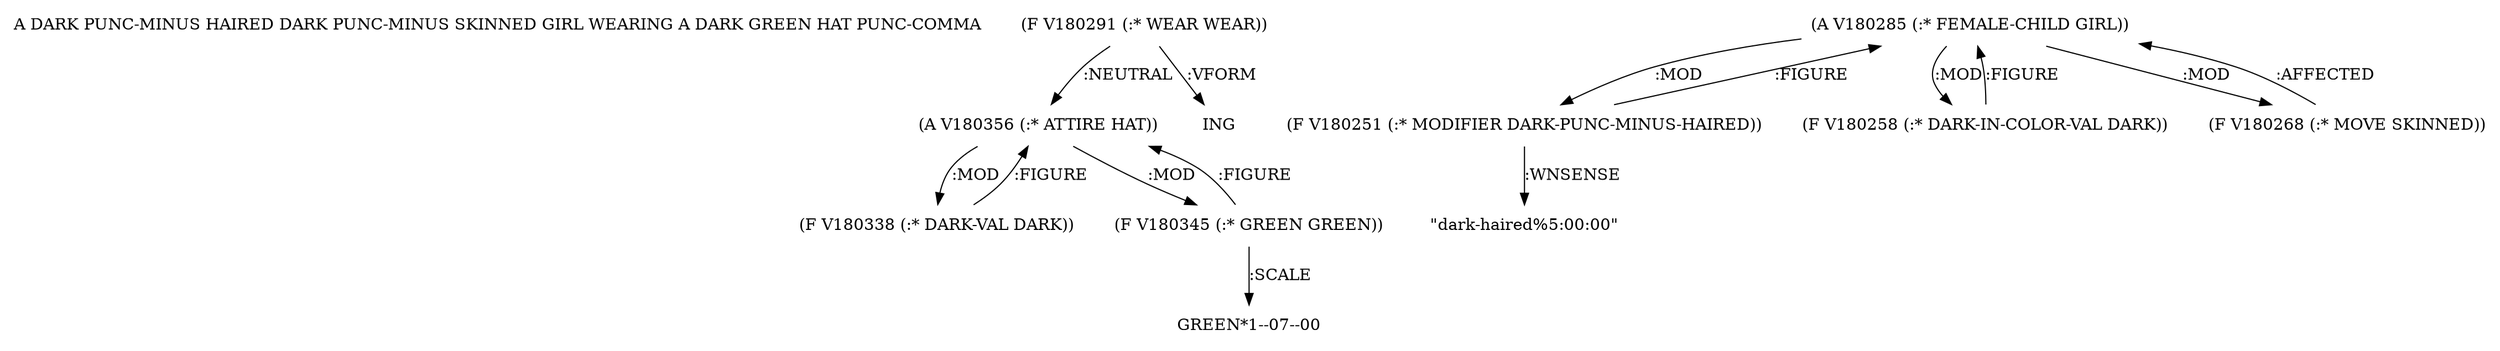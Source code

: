 digraph Terms {
  node [shape=none]
  "A DARK PUNC-MINUS HAIRED DARK PUNC-MINUS SKINNED GIRL WEARING A DARK GREEN HAT PUNC-COMMA"
  "V180291" [label="(F V180291 (:* WEAR WEAR))"]
  "V180291" -> "V180356" [label=":NEUTRAL"]
  "V180291" -> "NT189904" [label=":VFORM"]
  "NT189904" [label="ING"]
  "V180356" [label="(A V180356 (:* ATTIRE HAT))"]
  "V180356" -> "V180338" [label=":MOD"]
  "V180356" -> "V180345" [label=":MOD"]
  "V180338" [label="(F V180338 (:* DARK-VAL DARK))"]
  "V180338" -> "V180356" [label=":FIGURE"]
  "V180345" [label="(F V180345 (:* GREEN GREEN))"]
  "V180345" -> "V180356" [label=":FIGURE"]
  "V180345" -> "NT189905" [label=":SCALE"]
  "NT189905" [label="GREEN*1--07--00"]
  "V180285" [label="(A V180285 (:* FEMALE-CHILD GIRL))"]
  "V180285" -> "V180251" [label=":MOD"]
  "V180285" -> "V180258" [label=":MOD"]
  "V180285" -> "V180268" [label=":MOD"]
  "V180251" [label="(F V180251 (:* MODIFIER DARK-PUNC-MINUS-HAIRED))"]
  "V180251" -> "V180285" [label=":FIGURE"]
  "V180251" -> "NT189906" [label=":WNSENSE"]
  "NT189906" [label="\"dark-haired%5:00:00\""]
  "V180258" [label="(F V180258 (:* DARK-IN-COLOR-VAL DARK))"]
  "V180258" -> "V180285" [label=":FIGURE"]
  "V180268" [label="(F V180268 (:* MOVE SKINNED))"]
  "V180268" -> "V180285" [label=":AFFECTED"]
}
